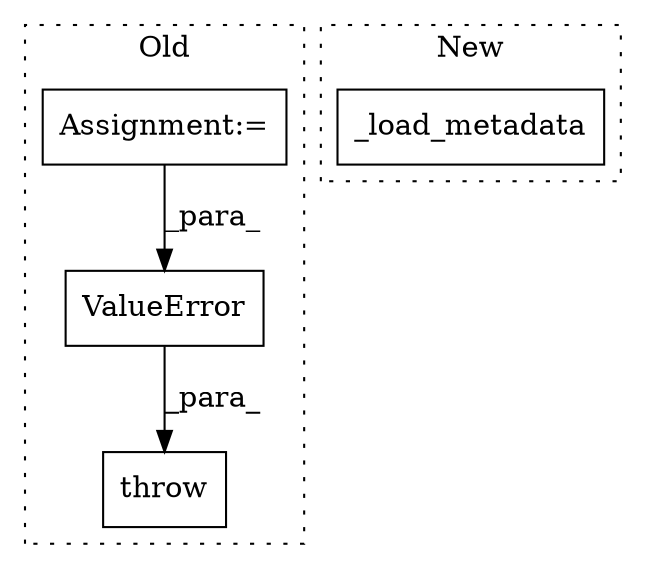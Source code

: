 digraph G {
subgraph cluster0 {
1 [label="throw" a="53" s="935" l="6" shape="box"];
3 [label="Assignment:=" a="7" s="862" l="1" shape="box"];
4 [label="ValueError" a="32" s="941,955" l="11,1" shape="box"];
label = "Old";
style="dotted";
}
subgraph cluster1 {
2 [label="_load_metadata" a="32" s="1074,1104" l="15,1" shape="box"];
label = "New";
style="dotted";
}
3 -> 4 [label="_para_"];
4 -> 1 [label="_para_"];
}